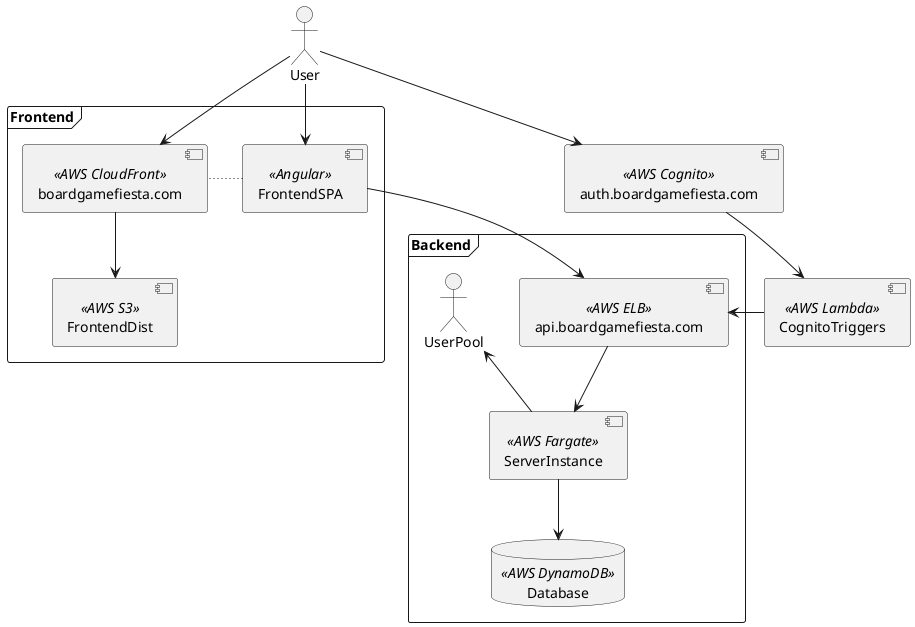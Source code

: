 @startuml
actor User

component auth.boardgamefiesta.com <<AWS Cognito>>

frame Frontend {
    component boardgamefiesta.com <<AWS CloudFront>>
    component FrontendDist <<AWS S3>>
    boardgamefiesta.com --> FrontendDist

    component FrontendSPA <<Angular>>
    FrontendSPA -[dotted] boardgamefiesta.com
}

frame Backend {
    component api.boardgamefiesta.com <<AWS ELB>>
    component ServerInstance <<AWS Fargate>>
    database Database <<AWS DynamoDB>>
    FrontendSPA --> api.boardgamefiesta.com
    ServerInstance --> Database
    api.boardgamefiesta.com --> ServerInstance
    UserPool <-- ServerInstance
}

component CognitoTriggers <<AWS Lambda>>
CognitoTriggers -> api.boardgamefiesta.com
auth.boardgamefiesta.com --> CognitoTriggers

User --> boardgamefiesta.com
User --> FrontendSPA
User --> auth.boardgamefiesta.com


@enduml